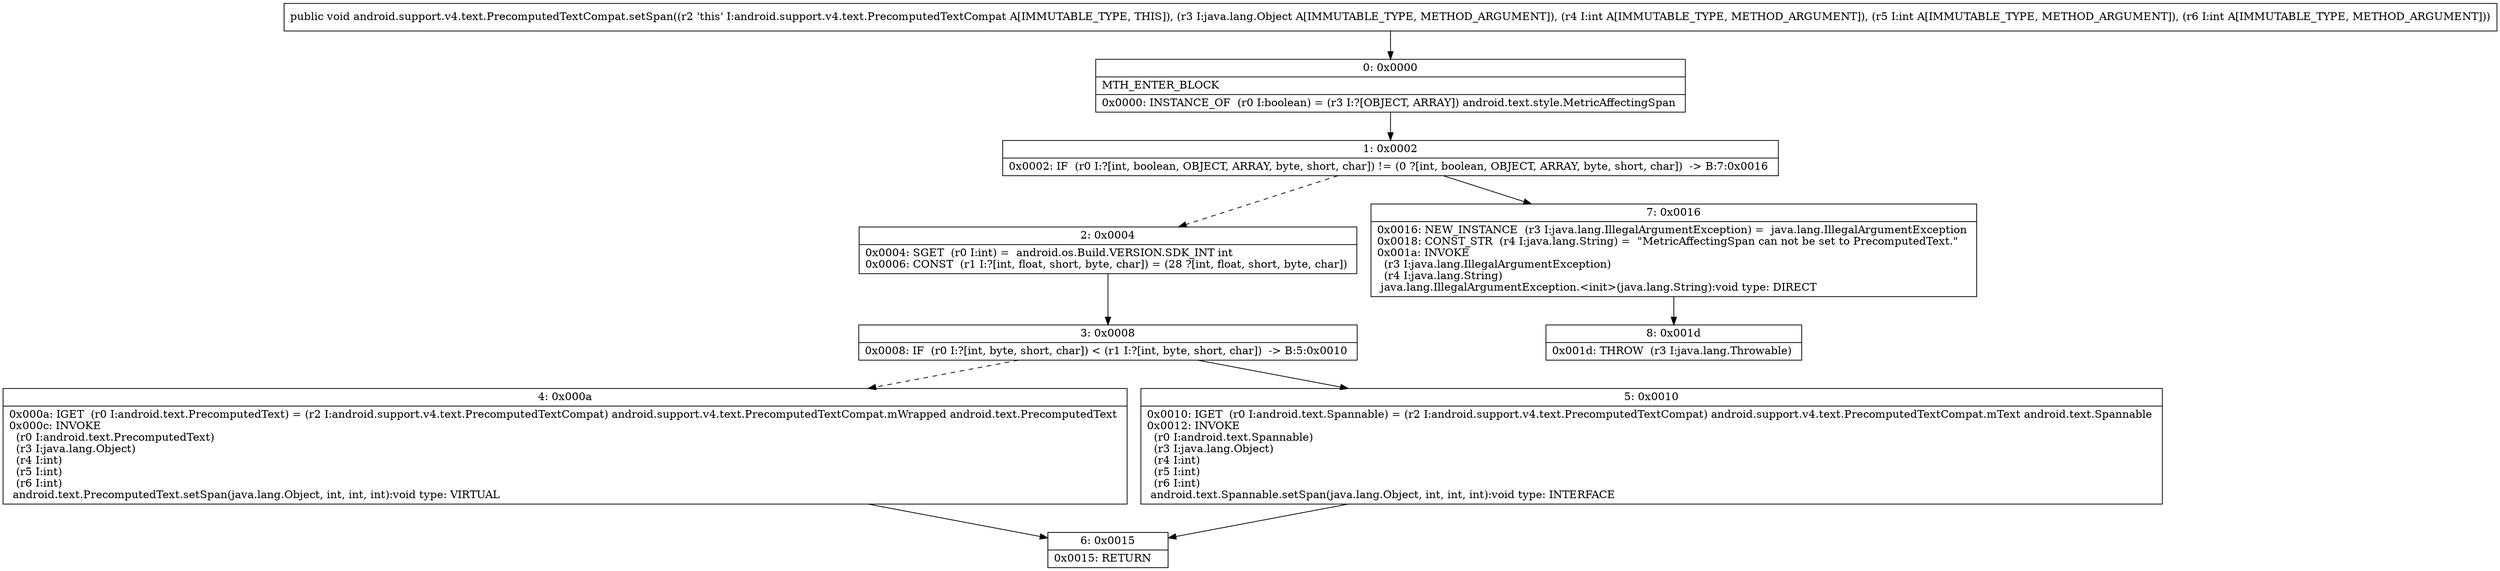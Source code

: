 digraph "CFG forandroid.support.v4.text.PrecomputedTextCompat.setSpan(Ljava\/lang\/Object;III)V" {
Node_0 [shape=record,label="{0\:\ 0x0000|MTH_ENTER_BLOCK\l|0x0000: INSTANCE_OF  (r0 I:boolean) = (r3 I:?[OBJECT, ARRAY]) android.text.style.MetricAffectingSpan \l}"];
Node_1 [shape=record,label="{1\:\ 0x0002|0x0002: IF  (r0 I:?[int, boolean, OBJECT, ARRAY, byte, short, char]) != (0 ?[int, boolean, OBJECT, ARRAY, byte, short, char])  \-\> B:7:0x0016 \l}"];
Node_2 [shape=record,label="{2\:\ 0x0004|0x0004: SGET  (r0 I:int) =  android.os.Build.VERSION.SDK_INT int \l0x0006: CONST  (r1 I:?[int, float, short, byte, char]) = (28 ?[int, float, short, byte, char]) \l}"];
Node_3 [shape=record,label="{3\:\ 0x0008|0x0008: IF  (r0 I:?[int, byte, short, char]) \< (r1 I:?[int, byte, short, char])  \-\> B:5:0x0010 \l}"];
Node_4 [shape=record,label="{4\:\ 0x000a|0x000a: IGET  (r0 I:android.text.PrecomputedText) = (r2 I:android.support.v4.text.PrecomputedTextCompat) android.support.v4.text.PrecomputedTextCompat.mWrapped android.text.PrecomputedText \l0x000c: INVOKE  \l  (r0 I:android.text.PrecomputedText)\l  (r3 I:java.lang.Object)\l  (r4 I:int)\l  (r5 I:int)\l  (r6 I:int)\l android.text.PrecomputedText.setSpan(java.lang.Object, int, int, int):void type: VIRTUAL \l}"];
Node_5 [shape=record,label="{5\:\ 0x0010|0x0010: IGET  (r0 I:android.text.Spannable) = (r2 I:android.support.v4.text.PrecomputedTextCompat) android.support.v4.text.PrecomputedTextCompat.mText android.text.Spannable \l0x0012: INVOKE  \l  (r0 I:android.text.Spannable)\l  (r3 I:java.lang.Object)\l  (r4 I:int)\l  (r5 I:int)\l  (r6 I:int)\l android.text.Spannable.setSpan(java.lang.Object, int, int, int):void type: INTERFACE \l}"];
Node_6 [shape=record,label="{6\:\ 0x0015|0x0015: RETURN   \l}"];
Node_7 [shape=record,label="{7\:\ 0x0016|0x0016: NEW_INSTANCE  (r3 I:java.lang.IllegalArgumentException) =  java.lang.IllegalArgumentException \l0x0018: CONST_STR  (r4 I:java.lang.String) =  \"MetricAffectingSpan can not be set to PrecomputedText.\" \l0x001a: INVOKE  \l  (r3 I:java.lang.IllegalArgumentException)\l  (r4 I:java.lang.String)\l java.lang.IllegalArgumentException.\<init\>(java.lang.String):void type: DIRECT \l}"];
Node_8 [shape=record,label="{8\:\ 0x001d|0x001d: THROW  (r3 I:java.lang.Throwable) \l}"];
MethodNode[shape=record,label="{public void android.support.v4.text.PrecomputedTextCompat.setSpan((r2 'this' I:android.support.v4.text.PrecomputedTextCompat A[IMMUTABLE_TYPE, THIS]), (r3 I:java.lang.Object A[IMMUTABLE_TYPE, METHOD_ARGUMENT]), (r4 I:int A[IMMUTABLE_TYPE, METHOD_ARGUMENT]), (r5 I:int A[IMMUTABLE_TYPE, METHOD_ARGUMENT]), (r6 I:int A[IMMUTABLE_TYPE, METHOD_ARGUMENT])) }"];
MethodNode -> Node_0;
Node_0 -> Node_1;
Node_1 -> Node_2[style=dashed];
Node_1 -> Node_7;
Node_2 -> Node_3;
Node_3 -> Node_4[style=dashed];
Node_3 -> Node_5;
Node_4 -> Node_6;
Node_5 -> Node_6;
Node_7 -> Node_8;
}

